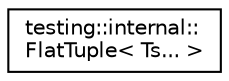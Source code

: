 digraph "Graphical Class Hierarchy"
{
 // INTERACTIVE_SVG=YES
 // LATEX_PDF_SIZE
  edge [fontname="Helvetica",fontsize="10",labelfontname="Helvetica",labelfontsize="10"];
  node [fontname="Helvetica",fontsize="10",shape=record];
  rankdir="LR";
  Node0 [label="testing::internal::\lFlatTuple\< Ts... \>",height=0.2,width=0.4,color="black", fillcolor="white", style="filled",URL="$d8/d7b/classtesting_1_1internal_1_1_flat_tuple.html",tooltip=" "];
}
